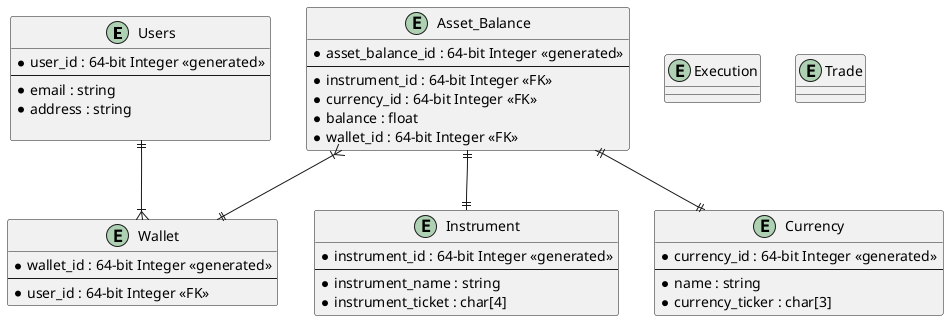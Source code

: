 @startuml Exchange Data Models

entity Users {
    * user_id : 64-bit Integer <<generated>>
    --
    * email : string
    * address : string

}

entity Wallet {
    * wallet_id : 64-bit Integer <<generated>>
    --
    * user_id : 64-bit Integer <<FK>>
}

entity Instrument {
    * instrument_id : 64-bit Integer <<generated>>
    --
    * instrument_name : string
    * instrument_ticket : char[4]
}

entity Asset_Balance {
    * asset_balance_id : 64-bit Integer <<generated>>
    --
    * instrument_id : 64-bit Integer <<FK>>
    * currency_id : 64-bit Integer <<FK>>
    * balance : float 
    * wallet_id : 64-bit Integer <<FK>>
}

entity Currency {
    * currency_id : 64-bit Integer <<generated>>
    --
    * name : string
    * currency_ticker : char[3]
}



entity Execution {

}

entity Trade {

}



Users ||--|{ Wallet
Asset_Balance }|--|| Wallet
Asset_Balance ||--|| Instrument
Asset_Balance ||--|| Currency

@enduml